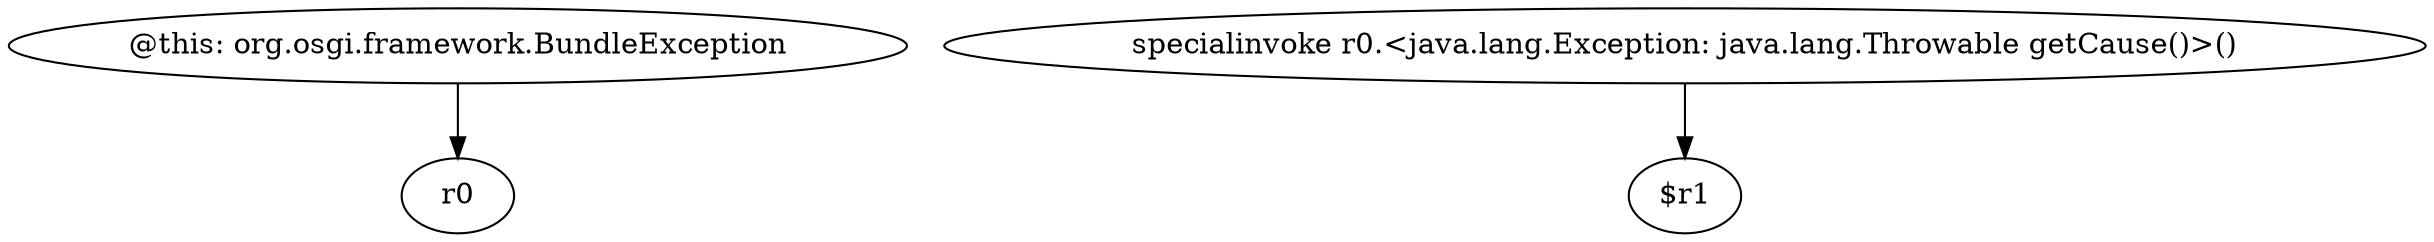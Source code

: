 digraph g {
0[label="@this: org.osgi.framework.BundleException"]
1[label="r0"]
0->1[label=""]
2[label="specialinvoke r0.<java.lang.Exception: java.lang.Throwable getCause()>()"]
3[label="$r1"]
2->3[label=""]
}